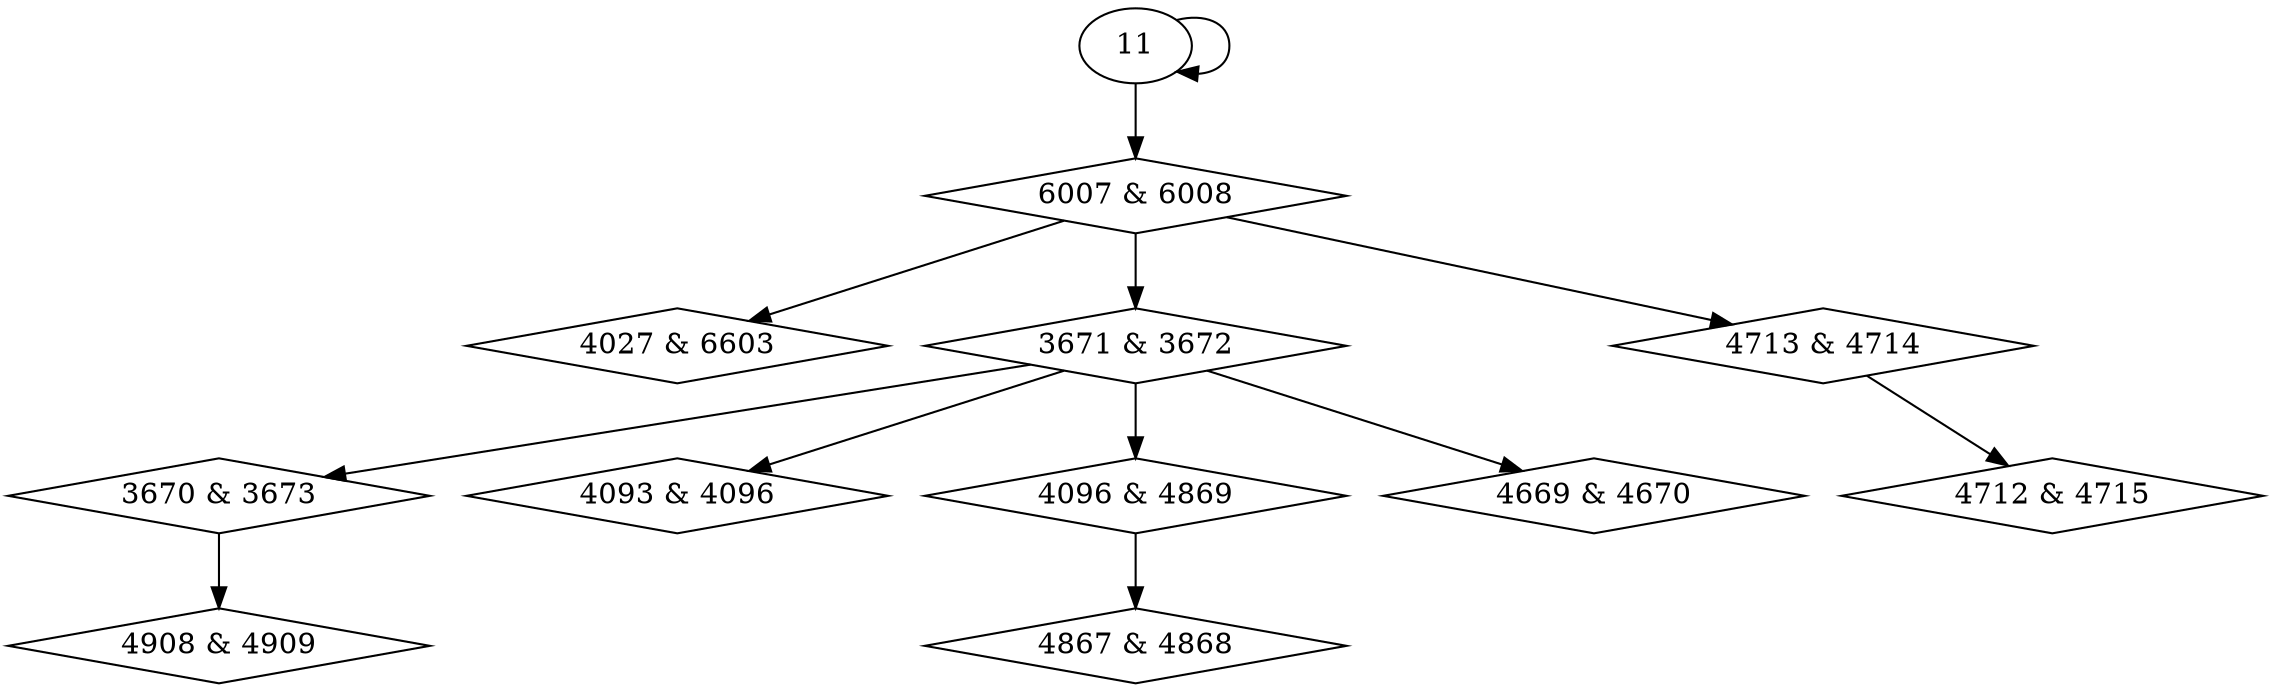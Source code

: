 digraph {
0 [label = "4027 & 6603", shape = diamond];
1 [label = "3670 & 3673", shape = diamond];
2 [label = "3671 & 3672", shape = diamond];
3 [label = "4093 & 4096", shape = diamond];
4 [label = "4096 & 4869", shape = diamond];
5 [label = "4669 & 4670", shape = diamond];
6 [label = "4712 & 4715", shape = diamond];
7 [label = "4713 & 4714", shape = diamond];
8 [label = "4867 & 4868", shape = diamond];
9 [label = "4908 & 4909", shape = diamond];
10 [label = "6007 & 6008", shape = diamond];
10 -> 0;
2 -> 1;
10 -> 2;
2 -> 3;
2 -> 4;
2 -> 5;
7 -> 6;
10 -> 7;
4 -> 8;
1 -> 9;
11 -> 10;
11 -> 11;
}
